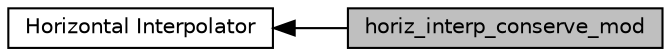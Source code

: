digraph "horiz_interp_conserve_mod"
{
  edge [fontname="Helvetica",fontsize="10",labelfontname="Helvetica",labelfontsize="10"];
  node [fontname="Helvetica",fontsize="10",shape=box];
  rankdir=LR;
  Node1 [label="horiz_interp_conserve_mod",height=0.2,width=0.4,color="black", fillcolor="grey75", style="filled", fontcolor="black",tooltip="Performs spatial interpolation between grids using conservative interpolation."];
  Node2 [label="Horizontal Interpolator",height=0.2,width=0.4,color="black", fillcolor="white", style="filled",URL="$group__horiz__interp.html",tooltip="Modules and associated files in the horiz_interp directory."];
  Node2->Node1 [shape=plaintext, dir="back", style="solid"];
}
